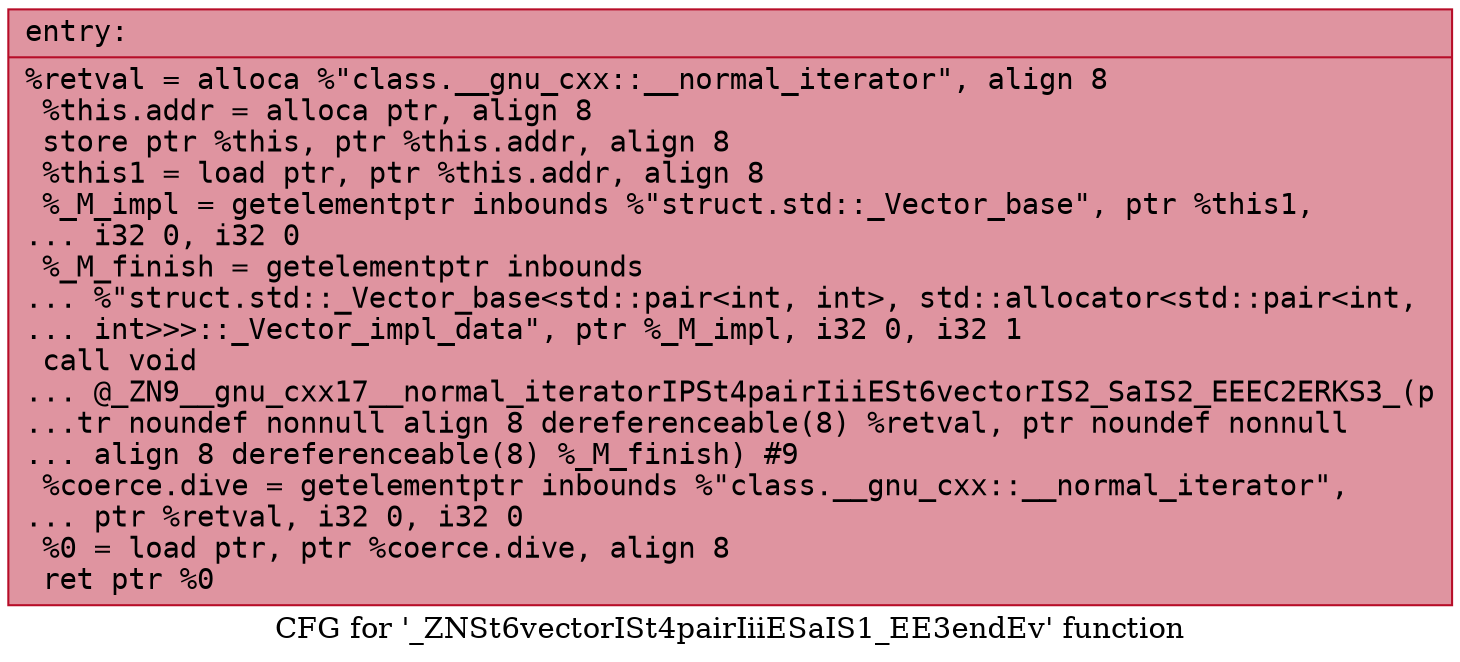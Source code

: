 digraph "CFG for '_ZNSt6vectorISt4pairIiiESaIS1_EE3endEv' function" {
	label="CFG for '_ZNSt6vectorISt4pairIiiESaIS1_EE3endEv' function";

	Node0x55c954ecd790 [shape=record,color="#b70d28ff", style=filled, fillcolor="#b70d2870" fontname="Courier",label="{entry:\l|  %retval = alloca %\"class.__gnu_cxx::__normal_iterator\", align 8\l  %this.addr = alloca ptr, align 8\l  store ptr %this, ptr %this.addr, align 8\l  %this1 = load ptr, ptr %this.addr, align 8\l  %_M_impl = getelementptr inbounds %\"struct.std::_Vector_base\", ptr %this1,\l... i32 0, i32 0\l  %_M_finish = getelementptr inbounds\l... %\"struct.std::_Vector_base\<std::pair\<int, int\>, std::allocator\<std::pair\<int,\l... int\>\>\>::_Vector_impl_data\", ptr %_M_impl, i32 0, i32 1\l  call void\l... @_ZN9__gnu_cxx17__normal_iteratorIPSt4pairIiiESt6vectorIS2_SaIS2_EEEC2ERKS3_(p\l...tr noundef nonnull align 8 dereferenceable(8) %retval, ptr noundef nonnull\l... align 8 dereferenceable(8) %_M_finish) #9\l  %coerce.dive = getelementptr inbounds %\"class.__gnu_cxx::__normal_iterator\",\l... ptr %retval, i32 0, i32 0\l  %0 = load ptr, ptr %coerce.dive, align 8\l  ret ptr %0\l}"];
}
